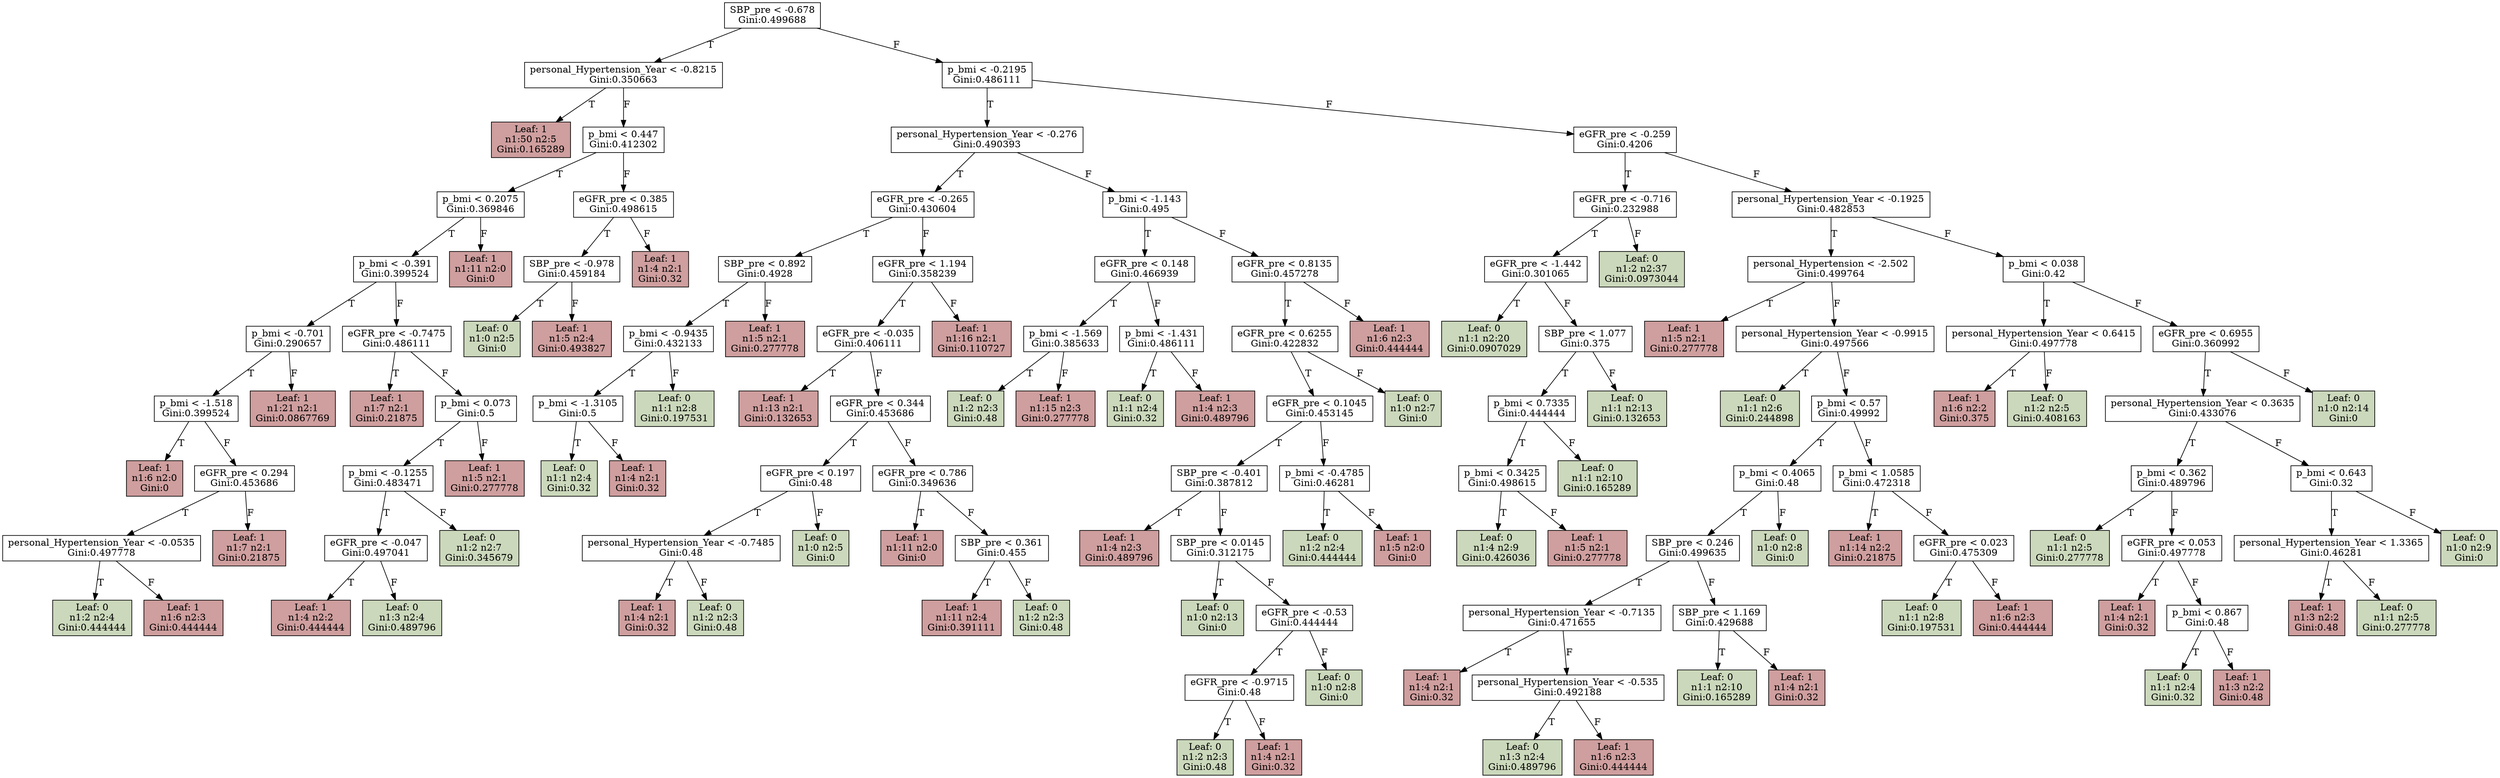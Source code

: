 digraph DecisionTree {
  node [shape=box];
  node0 [label="SBP_pre < -0.678\nGini:0.499688"];
  node1 [label="personal_Hypertension_Year < -0.8215\nGini:0.350663"];
  node2 [label="Leaf: 1\nn1:50 n2:5\nGini:0.165289", style=filled, fillcolor="#CF9E9E"];
  node3 [label="﻿p_bmi < 0.447\nGini:0.412302"];
  node4 [label="﻿p_bmi < 0.2075\nGini:0.369846"];
  node5 [label="﻿p_bmi < -0.391\nGini:0.399524"];
  node6 [label="﻿p_bmi < -0.701\nGini:0.290657"];
  node7 [label="﻿p_bmi < -1.518\nGini:0.399524"];
  node8 [label="Leaf: 1\nn1:6 n2:0\nGini:0", style=filled, fillcolor="#CF9E9E"];
  node9 [label="eGFR_pre < 0.294\nGini:0.453686"];
  node10 [label="personal_Hypertension_Year < -0.0535\nGini:0.497778"];
  node11 [label="Leaf: 0\nn1:2 n2:4\nGini:0.444444", style=filled, fillcolor="#CBD8BB"];
  node12 [label="Leaf: 1\nn1:6 n2:3\nGini:0.444444", style=filled, fillcolor="#CF9E9E"];
  node10 -> node11 [label="T"];
  node10 -> node12 [label="F"];
  node13 [label="Leaf: 1\nn1:7 n2:1\nGini:0.21875", style=filled, fillcolor="#CF9E9E"];
  node9 -> node10 [label="T"];
  node9 -> node13 [label="F"];
  node7 -> node8 [label="T"];
  node7 -> node9 [label="F"];
  node14 [label="Leaf: 1\nn1:21 n2:1\nGini:0.0867769", style=filled, fillcolor="#CF9E9E"];
  node6 -> node7 [label="T"];
  node6 -> node14 [label="F"];
  node15 [label="eGFR_pre < -0.7475\nGini:0.486111"];
  node16 [label="Leaf: 1\nn1:7 n2:1\nGini:0.21875", style=filled, fillcolor="#CF9E9E"];
  node17 [label="﻿p_bmi < 0.073\nGini:0.5"];
  node18 [label="﻿p_bmi < -0.1255\nGini:0.483471"];
  node19 [label="eGFR_pre < -0.047\nGini:0.497041"];
  node20 [label="Leaf: 1\nn1:4 n2:2\nGini:0.444444", style=filled, fillcolor="#CF9E9E"];
  node21 [label="Leaf: 0\nn1:3 n2:4\nGini:0.489796", style=filled, fillcolor="#CBD8BB"];
  node19 -> node20 [label="T"];
  node19 -> node21 [label="F"];
  node22 [label="Leaf: 0\nn1:2 n2:7\nGini:0.345679", style=filled, fillcolor="#CBD8BB"];
  node18 -> node19 [label="T"];
  node18 -> node22 [label="F"];
  node23 [label="Leaf: 1\nn1:5 n2:1\nGini:0.277778", style=filled, fillcolor="#CF9E9E"];
  node17 -> node18 [label="T"];
  node17 -> node23 [label="F"];
  node15 -> node16 [label="T"];
  node15 -> node17 [label="F"];
  node5 -> node6 [label="T"];
  node5 -> node15 [label="F"];
  node24 [label="Leaf: 1\nn1:11 n2:0\nGini:0", style=filled, fillcolor="#CF9E9E"];
  node4 -> node5 [label="T"];
  node4 -> node24 [label="F"];
  node25 [label="eGFR_pre < 0.385\nGini:0.498615"];
  node26 [label="SBP_pre < -0.978\nGini:0.459184"];
  node27 [label="Leaf: 0\nn1:0 n2:5\nGini:0", style=filled, fillcolor="#CBD8BB"];
  node28 [label="Leaf: 1\nn1:5 n2:4\nGini:0.493827", style=filled, fillcolor="#CF9E9E"];
  node26 -> node27 [label="T"];
  node26 -> node28 [label="F"];
  node29 [label="Leaf: 1\nn1:4 n2:1\nGini:0.32", style=filled, fillcolor="#CF9E9E"];
  node25 -> node26 [label="T"];
  node25 -> node29 [label="F"];
  node3 -> node4 [label="T"];
  node3 -> node25 [label="F"];
  node1 -> node2 [label="T"];
  node1 -> node3 [label="F"];
  node30 [label="﻿p_bmi < -0.2195\nGini:0.486111"];
  node31 [label="personal_Hypertension_Year < -0.276\nGini:0.490393"];
  node32 [label="eGFR_pre < -0.265\nGini:0.430604"];
  node33 [label="SBP_pre < 0.892\nGini:0.4928"];
  node34 [label="﻿p_bmi < -0.9435\nGini:0.432133"];
  node35 [label="﻿p_bmi < -1.3105\nGini:0.5"];
  node36 [label="Leaf: 0\nn1:1 n2:4\nGini:0.32", style=filled, fillcolor="#CBD8BB"];
  node37 [label="Leaf: 1\nn1:4 n2:1\nGini:0.32", style=filled, fillcolor="#CF9E9E"];
  node35 -> node36 [label="T"];
  node35 -> node37 [label="F"];
  node38 [label="Leaf: 0\nn1:1 n2:8\nGini:0.197531", style=filled, fillcolor="#CBD8BB"];
  node34 -> node35 [label="T"];
  node34 -> node38 [label="F"];
  node39 [label="Leaf: 1\nn1:5 n2:1\nGini:0.277778", style=filled, fillcolor="#CF9E9E"];
  node33 -> node34 [label="T"];
  node33 -> node39 [label="F"];
  node40 [label="eGFR_pre < 1.194\nGini:0.358239"];
  node41 [label="eGFR_pre < -0.035\nGini:0.406111"];
  node42 [label="Leaf: 1\nn1:13 n2:1\nGini:0.132653", style=filled, fillcolor="#CF9E9E"];
  node43 [label="eGFR_pre < 0.344\nGini:0.453686"];
  node44 [label="eGFR_pre < 0.197\nGini:0.48"];
  node45 [label="personal_Hypertension_Year < -0.7485\nGini:0.48"];
  node46 [label="Leaf: 1\nn1:4 n2:1\nGini:0.32", style=filled, fillcolor="#CF9E9E"];
  node47 [label="Leaf: 0\nn1:2 n2:3\nGini:0.48", style=filled, fillcolor="#CBD8BB"];
  node45 -> node46 [label="T"];
  node45 -> node47 [label="F"];
  node48 [label="Leaf: 0\nn1:0 n2:5\nGini:0", style=filled, fillcolor="#CBD8BB"];
  node44 -> node45 [label="T"];
  node44 -> node48 [label="F"];
  node49 [label="eGFR_pre < 0.786\nGini:0.349636"];
  node50 [label="Leaf: 1\nn1:11 n2:0\nGini:0", style=filled, fillcolor="#CF9E9E"];
  node51 [label="SBP_pre < 0.361\nGini:0.455"];
  node52 [label="Leaf: 1\nn1:11 n2:4\nGini:0.391111", style=filled, fillcolor="#CF9E9E"];
  node53 [label="Leaf: 0\nn1:2 n2:3\nGini:0.48", style=filled, fillcolor="#CBD8BB"];
  node51 -> node52 [label="T"];
  node51 -> node53 [label="F"];
  node49 -> node50 [label="T"];
  node49 -> node51 [label="F"];
  node43 -> node44 [label="T"];
  node43 -> node49 [label="F"];
  node41 -> node42 [label="T"];
  node41 -> node43 [label="F"];
  node54 [label="Leaf: 1\nn1:16 n2:1\nGini:0.110727", style=filled, fillcolor="#CF9E9E"];
  node40 -> node41 [label="T"];
  node40 -> node54 [label="F"];
  node32 -> node33 [label="T"];
  node32 -> node40 [label="F"];
  node55 [label="﻿p_bmi < -1.143\nGini:0.495"];
  node56 [label="eGFR_pre < 0.148\nGini:0.466939"];
  node57 [label="﻿p_bmi < -1.569\nGini:0.385633"];
  node58 [label="Leaf: 0\nn1:2 n2:3\nGini:0.48", style=filled, fillcolor="#CBD8BB"];
  node59 [label="Leaf: 1\nn1:15 n2:3\nGini:0.277778", style=filled, fillcolor="#CF9E9E"];
  node57 -> node58 [label="T"];
  node57 -> node59 [label="F"];
  node60 [label="﻿p_bmi < -1.431\nGini:0.486111"];
  node61 [label="Leaf: 0\nn1:1 n2:4\nGini:0.32", style=filled, fillcolor="#CBD8BB"];
  node62 [label="Leaf: 1\nn1:4 n2:3\nGini:0.489796", style=filled, fillcolor="#CF9E9E"];
  node60 -> node61 [label="T"];
  node60 -> node62 [label="F"];
  node56 -> node57 [label="T"];
  node56 -> node60 [label="F"];
  node63 [label="eGFR_pre < 0.8135\nGini:0.457278"];
  node64 [label="eGFR_pre < 0.6255\nGini:0.422832"];
  node65 [label="eGFR_pre < 0.1045\nGini:0.453145"];
  node66 [label="SBP_pre < -0.401\nGini:0.387812"];
  node67 [label="Leaf: 1\nn1:4 n2:3\nGini:0.489796", style=filled, fillcolor="#CF9E9E"];
  node68 [label="SBP_pre < 0.0145\nGini:0.312175"];
  node69 [label="Leaf: 0\nn1:0 n2:13\nGini:0", style=filled, fillcolor="#CBD8BB"];
  node70 [label="eGFR_pre < -0.53\nGini:0.444444"];
  node71 [label="eGFR_pre < -0.9715\nGini:0.48"];
  node72 [label="Leaf: 0\nn1:2 n2:3\nGini:0.48", style=filled, fillcolor="#CBD8BB"];
  node73 [label="Leaf: 1\nn1:4 n2:1\nGini:0.32", style=filled, fillcolor="#CF9E9E"];
  node71 -> node72 [label="T"];
  node71 -> node73 [label="F"];
  node74 [label="Leaf: 0\nn1:0 n2:8\nGini:0", style=filled, fillcolor="#CBD8BB"];
  node70 -> node71 [label="T"];
  node70 -> node74 [label="F"];
  node68 -> node69 [label="T"];
  node68 -> node70 [label="F"];
  node66 -> node67 [label="T"];
  node66 -> node68 [label="F"];
  node75 [label="﻿p_bmi < -0.4785\nGini:0.46281"];
  node76 [label="Leaf: 0\nn1:2 n2:4\nGini:0.444444", style=filled, fillcolor="#CBD8BB"];
  node77 [label="Leaf: 1\nn1:5 n2:0\nGini:0", style=filled, fillcolor="#CF9E9E"];
  node75 -> node76 [label="T"];
  node75 -> node77 [label="F"];
  node65 -> node66 [label="T"];
  node65 -> node75 [label="F"];
  node78 [label="Leaf: 0\nn1:0 n2:7\nGini:0", style=filled, fillcolor="#CBD8BB"];
  node64 -> node65 [label="T"];
  node64 -> node78 [label="F"];
  node79 [label="Leaf: 1\nn1:6 n2:3\nGini:0.444444", style=filled, fillcolor="#CF9E9E"];
  node63 -> node64 [label="T"];
  node63 -> node79 [label="F"];
  node55 -> node56 [label="T"];
  node55 -> node63 [label="F"];
  node31 -> node32 [label="T"];
  node31 -> node55 [label="F"];
  node80 [label="eGFR_pre < -0.259\nGini:0.4206"];
  node81 [label="eGFR_pre < -0.716\nGini:0.232988"];
  node82 [label="eGFR_pre < -1.442\nGini:0.301065"];
  node83 [label="Leaf: 0\nn1:1 n2:20\nGini:0.0907029", style=filled, fillcolor="#CBD8BB"];
  node84 [label="SBP_pre < 1.077\nGini:0.375"];
  node85 [label="﻿p_bmi < 0.7335\nGini:0.444444"];
  node86 [label="﻿p_bmi < 0.3425\nGini:0.498615"];
  node87 [label="Leaf: 0\nn1:4 n2:9\nGini:0.426036", style=filled, fillcolor="#CBD8BB"];
  node88 [label="Leaf: 1\nn1:5 n2:1\nGini:0.277778", style=filled, fillcolor="#CF9E9E"];
  node86 -> node87 [label="T"];
  node86 -> node88 [label="F"];
  node89 [label="Leaf: 0\nn1:1 n2:10\nGini:0.165289", style=filled, fillcolor="#CBD8BB"];
  node85 -> node86 [label="T"];
  node85 -> node89 [label="F"];
  node90 [label="Leaf: 0\nn1:1 n2:13\nGini:0.132653", style=filled, fillcolor="#CBD8BB"];
  node84 -> node85 [label="T"];
  node84 -> node90 [label="F"];
  node82 -> node83 [label="T"];
  node82 -> node84 [label="F"];
  node91 [label="Leaf: 0\nn1:2 n2:37\nGini:0.0973044", style=filled, fillcolor="#CBD8BB"];
  node81 -> node82 [label="T"];
  node81 -> node91 [label="F"];
  node92 [label="personal_Hypertension_Year < -0.1925\nGini:0.482853"];
  node93 [label="personal_Hypertension < -2.502\nGini:0.499764"];
  node94 [label="Leaf: 1\nn1:5 n2:1\nGini:0.277778", style=filled, fillcolor="#CF9E9E"];
  node95 [label="personal_Hypertension_Year < -0.9915\nGini:0.497566"];
  node96 [label="Leaf: 0\nn1:1 n2:6\nGini:0.244898", style=filled, fillcolor="#CBD8BB"];
  node97 [label="﻿p_bmi < 0.57\nGini:0.49992"];
  node98 [label="﻿p_bmi < 0.4065\nGini:0.48"];
  node99 [label="SBP_pre < 0.246\nGini:0.499635"];
  node100 [label="personal_Hypertension_Year < -0.7135\nGini:0.471655"];
  node101 [label="Leaf: 1\nn1:4 n2:1\nGini:0.32", style=filled, fillcolor="#CF9E9E"];
  node102 [label="personal_Hypertension_Year < -0.535\nGini:0.492188"];
  node103 [label="Leaf: 0\nn1:3 n2:4\nGini:0.489796", style=filled, fillcolor="#CBD8BB"];
  node104 [label="Leaf: 1\nn1:6 n2:3\nGini:0.444444", style=filled, fillcolor="#CF9E9E"];
  node102 -> node103 [label="T"];
  node102 -> node104 [label="F"];
  node100 -> node101 [label="T"];
  node100 -> node102 [label="F"];
  node105 [label="SBP_pre < 1.169\nGini:0.429688"];
  node106 [label="Leaf: 0\nn1:1 n2:10\nGini:0.165289", style=filled, fillcolor="#CBD8BB"];
  node107 [label="Leaf: 1\nn1:4 n2:1\nGini:0.32", style=filled, fillcolor="#CF9E9E"];
  node105 -> node106 [label="T"];
  node105 -> node107 [label="F"];
  node99 -> node100 [label="T"];
  node99 -> node105 [label="F"];
  node108 [label="Leaf: 0\nn1:0 n2:8\nGini:0", style=filled, fillcolor="#CBD8BB"];
  node98 -> node99 [label="T"];
  node98 -> node108 [label="F"];
  node109 [label="﻿p_bmi < 1.0585\nGini:0.472318"];
  node110 [label="Leaf: 1\nn1:14 n2:2\nGini:0.21875", style=filled, fillcolor="#CF9E9E"];
  node111 [label="eGFR_pre < 0.023\nGini:0.475309"];
  node112 [label="Leaf: 0\nn1:1 n2:8\nGini:0.197531", style=filled, fillcolor="#CBD8BB"];
  node113 [label="Leaf: 1\nn1:6 n2:3\nGini:0.444444", style=filled, fillcolor="#CF9E9E"];
  node111 -> node112 [label="T"];
  node111 -> node113 [label="F"];
  node109 -> node110 [label="T"];
  node109 -> node111 [label="F"];
  node97 -> node98 [label="T"];
  node97 -> node109 [label="F"];
  node95 -> node96 [label="T"];
  node95 -> node97 [label="F"];
  node93 -> node94 [label="T"];
  node93 -> node95 [label="F"];
  node114 [label="﻿p_bmi < 0.038\nGini:0.42"];
  node115 [label="personal_Hypertension_Year < 0.6415\nGini:0.497778"];
  node116 [label="Leaf: 1\nn1:6 n2:2\nGini:0.375", style=filled, fillcolor="#CF9E9E"];
  node117 [label="Leaf: 0\nn1:2 n2:5\nGini:0.408163", style=filled, fillcolor="#CBD8BB"];
  node115 -> node116 [label="T"];
  node115 -> node117 [label="F"];
  node118 [label="eGFR_pre < 0.6955\nGini:0.360992"];
  node119 [label="personal_Hypertension_Year < 0.3635\nGini:0.433076"];
  node120 [label="﻿p_bmi < 0.362\nGini:0.489796"];
  node121 [label="Leaf: 0\nn1:1 n2:5\nGini:0.277778", style=filled, fillcolor="#CBD8BB"];
  node122 [label="eGFR_pre < 0.053\nGini:0.497778"];
  node123 [label="Leaf: 1\nn1:4 n2:1\nGini:0.32", style=filled, fillcolor="#CF9E9E"];
  node124 [label="﻿p_bmi < 0.867\nGini:0.48"];
  node125 [label="Leaf: 0\nn1:1 n2:4\nGini:0.32", style=filled, fillcolor="#CBD8BB"];
  node126 [label="Leaf: 1\nn1:3 n2:2\nGini:0.48", style=filled, fillcolor="#CF9E9E"];
  node124 -> node125 [label="T"];
  node124 -> node126 [label="F"];
  node122 -> node123 [label="T"];
  node122 -> node124 [label="F"];
  node120 -> node121 [label="T"];
  node120 -> node122 [label="F"];
  node127 [label="﻿p_bmi < 0.643\nGini:0.32"];
  node128 [label="personal_Hypertension_Year < 1.3365\nGini:0.46281"];
  node129 [label="Leaf: 1\nn1:3 n2:2\nGini:0.48", style=filled, fillcolor="#CF9E9E"];
  node130 [label="Leaf: 0\nn1:1 n2:5\nGini:0.277778", style=filled, fillcolor="#CBD8BB"];
  node128 -> node129 [label="T"];
  node128 -> node130 [label="F"];
  node131 [label="Leaf: 0\nn1:0 n2:9\nGini:0", style=filled, fillcolor="#CBD8BB"];
  node127 -> node128 [label="T"];
  node127 -> node131 [label="F"];
  node119 -> node120 [label="T"];
  node119 -> node127 [label="F"];
  node132 [label="Leaf: 0\nn1:0 n2:14\nGini:0", style=filled, fillcolor="#CBD8BB"];
  node118 -> node119 [label="T"];
  node118 -> node132 [label="F"];
  node114 -> node115 [label="T"];
  node114 -> node118 [label="F"];
  node92 -> node93 [label="T"];
  node92 -> node114 [label="F"];
  node80 -> node81 [label="T"];
  node80 -> node92 [label="F"];
  node30 -> node31 [label="T"];
  node30 -> node80 [label="F"];
  node0 -> node1 [label="T"];
  node0 -> node30 [label="F"];
}

